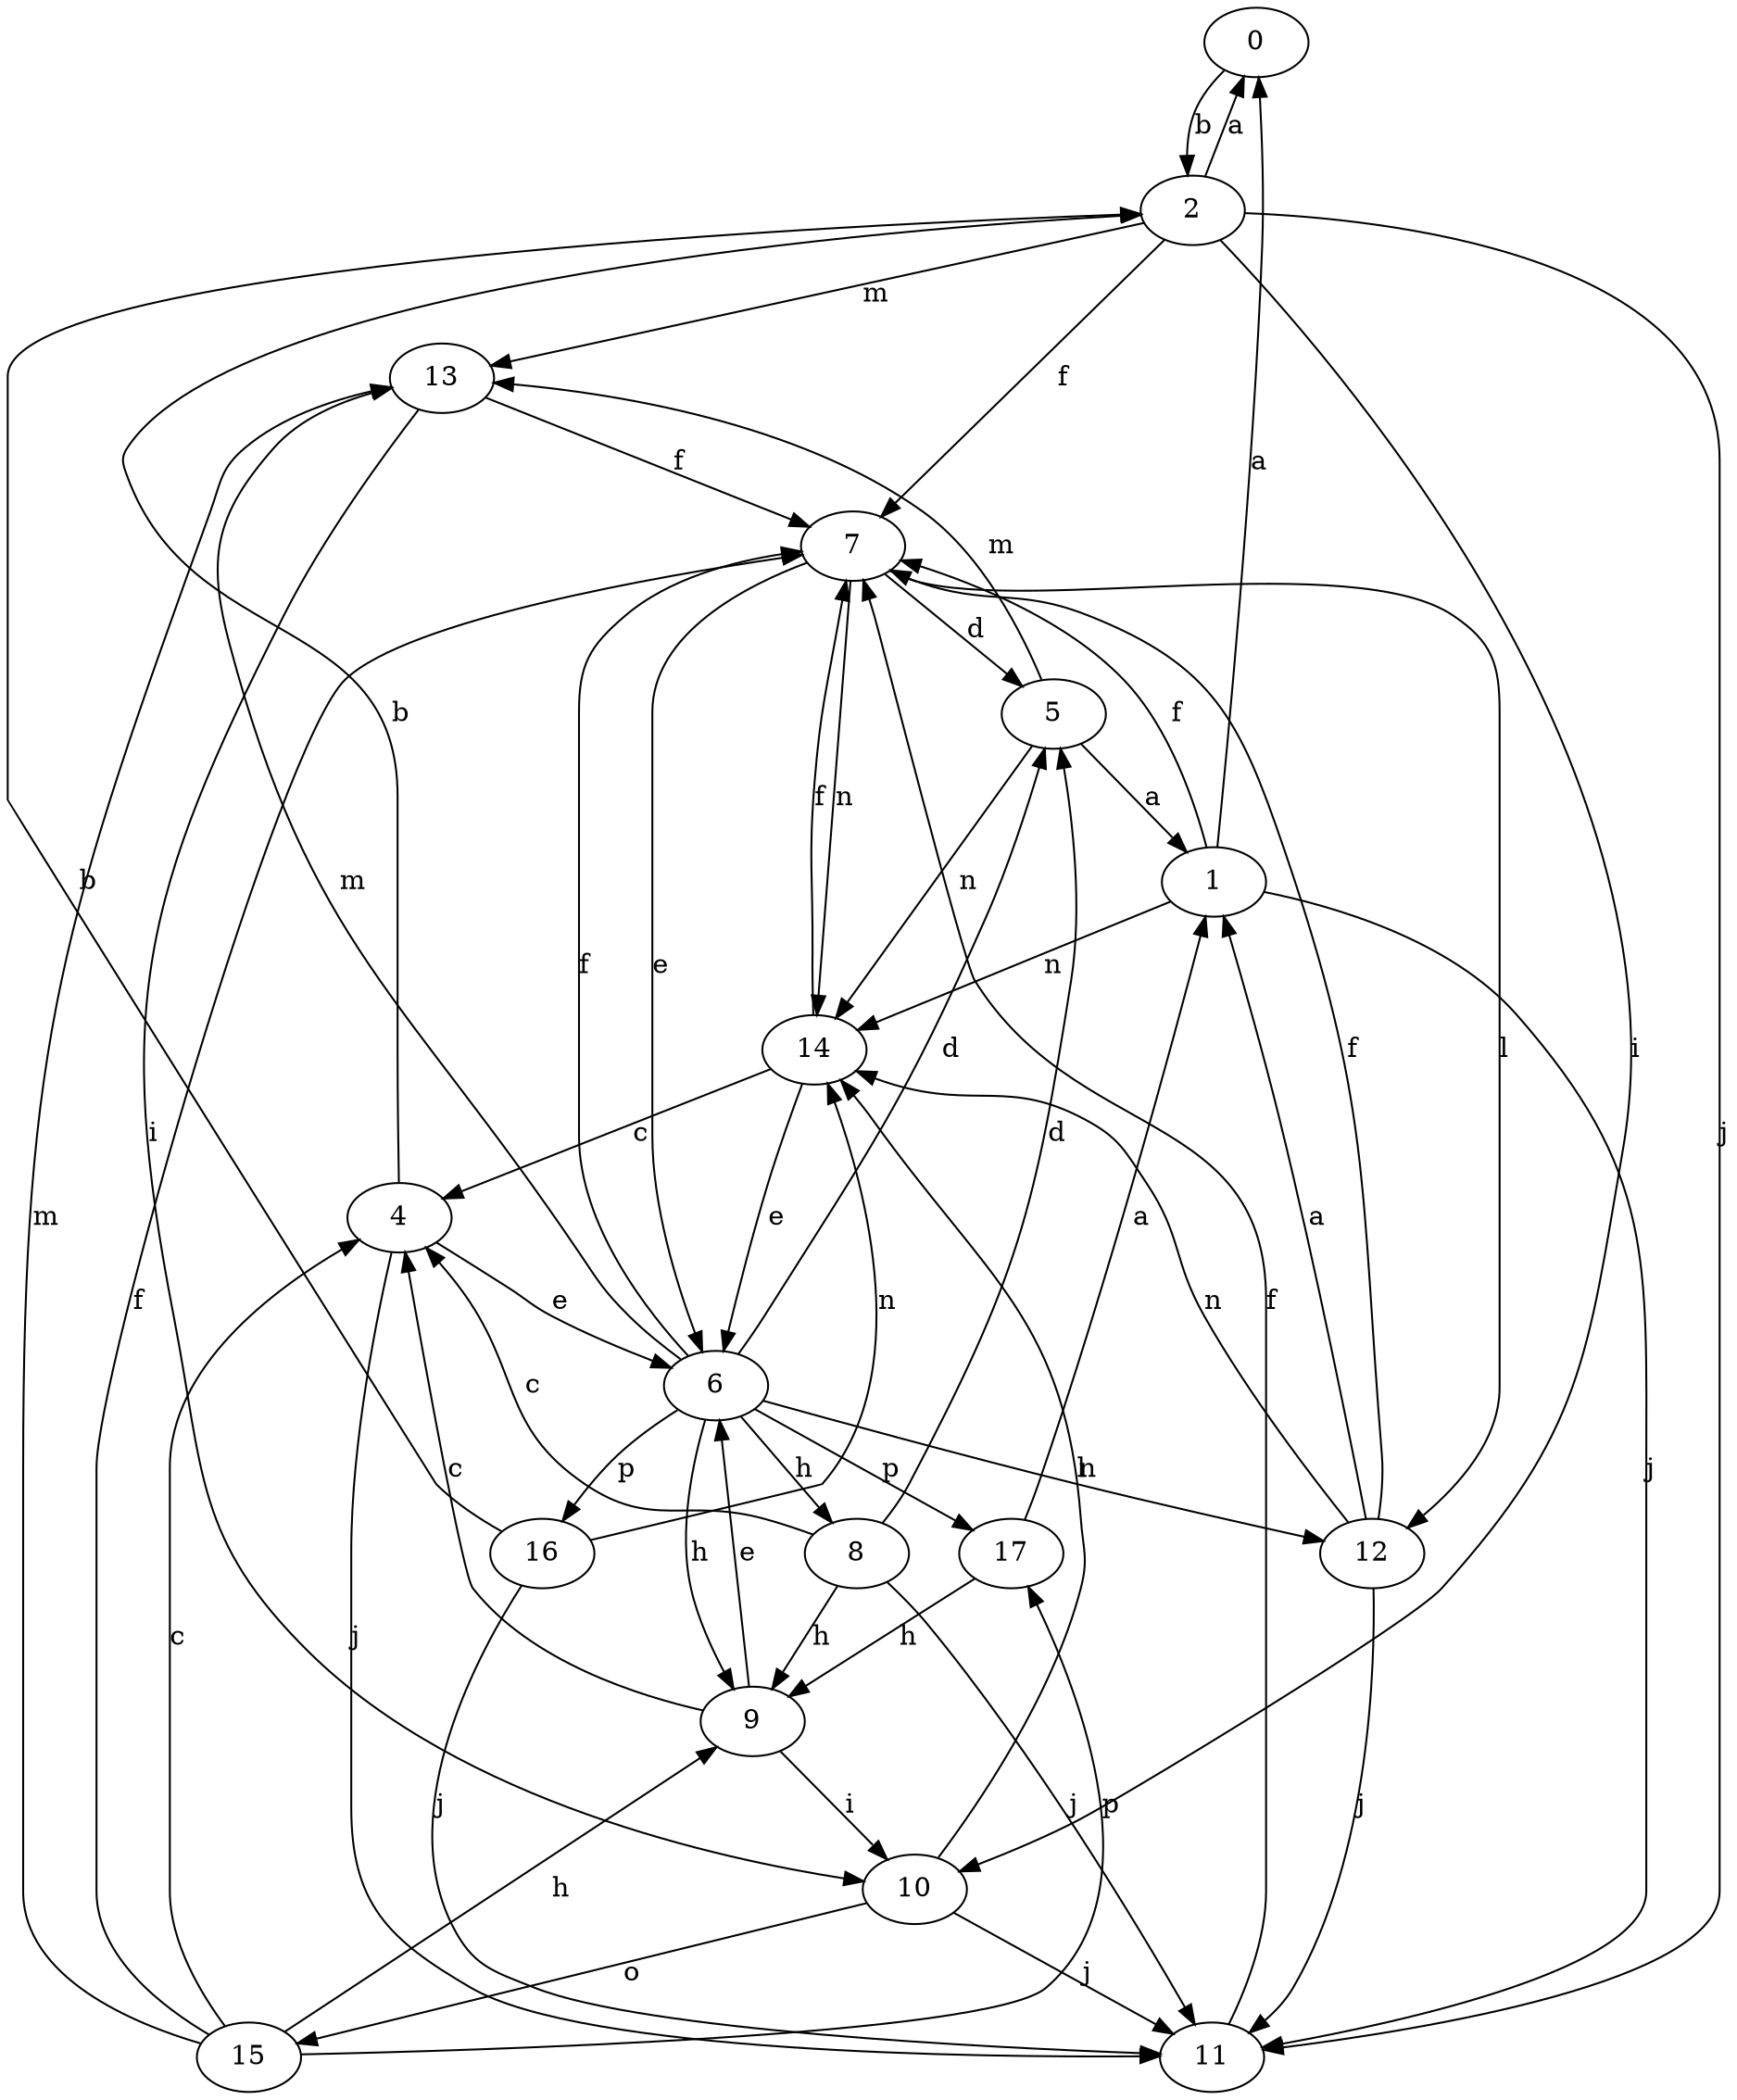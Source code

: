 strict digraph  {
0;
1;
2;
4;
5;
6;
7;
8;
9;
10;
11;
12;
13;
14;
15;
16;
17;
0 -> 2  [label=b];
1 -> 0  [label=a];
1 -> 7  [label=f];
1 -> 11  [label=j];
1 -> 14  [label=n];
2 -> 0  [label=a];
2 -> 7  [label=f];
2 -> 10  [label=i];
2 -> 11  [label=j];
2 -> 13  [label=m];
4 -> 2  [label=b];
4 -> 6  [label=e];
4 -> 11  [label=j];
5 -> 1  [label=a];
5 -> 13  [label=m];
5 -> 14  [label=n];
6 -> 5  [label=d];
6 -> 7  [label=f];
6 -> 8  [label=h];
6 -> 9  [label=h];
6 -> 12  [label=l];
6 -> 13  [label=m];
6 -> 16  [label=p];
6 -> 17  [label=p];
7 -> 5  [label=d];
7 -> 6  [label=e];
7 -> 12  [label=l];
7 -> 14  [label=n];
8 -> 4  [label=c];
8 -> 5  [label=d];
8 -> 9  [label=h];
8 -> 11  [label=j];
9 -> 4  [label=c];
9 -> 6  [label=e];
9 -> 10  [label=i];
10 -> 11  [label=j];
10 -> 14  [label=n];
10 -> 15  [label=o];
11 -> 7  [label=f];
12 -> 1  [label=a];
12 -> 7  [label=f];
12 -> 11  [label=j];
12 -> 14  [label=n];
13 -> 7  [label=f];
13 -> 10  [label=i];
14 -> 4  [label=c];
14 -> 6  [label=e];
14 -> 7  [label=f];
15 -> 4  [label=c];
15 -> 7  [label=f];
15 -> 9  [label=h];
15 -> 13  [label=m];
15 -> 17  [label=p];
16 -> 2  [label=b];
16 -> 11  [label=j];
16 -> 14  [label=n];
17 -> 1  [label=a];
17 -> 9  [label=h];
}
